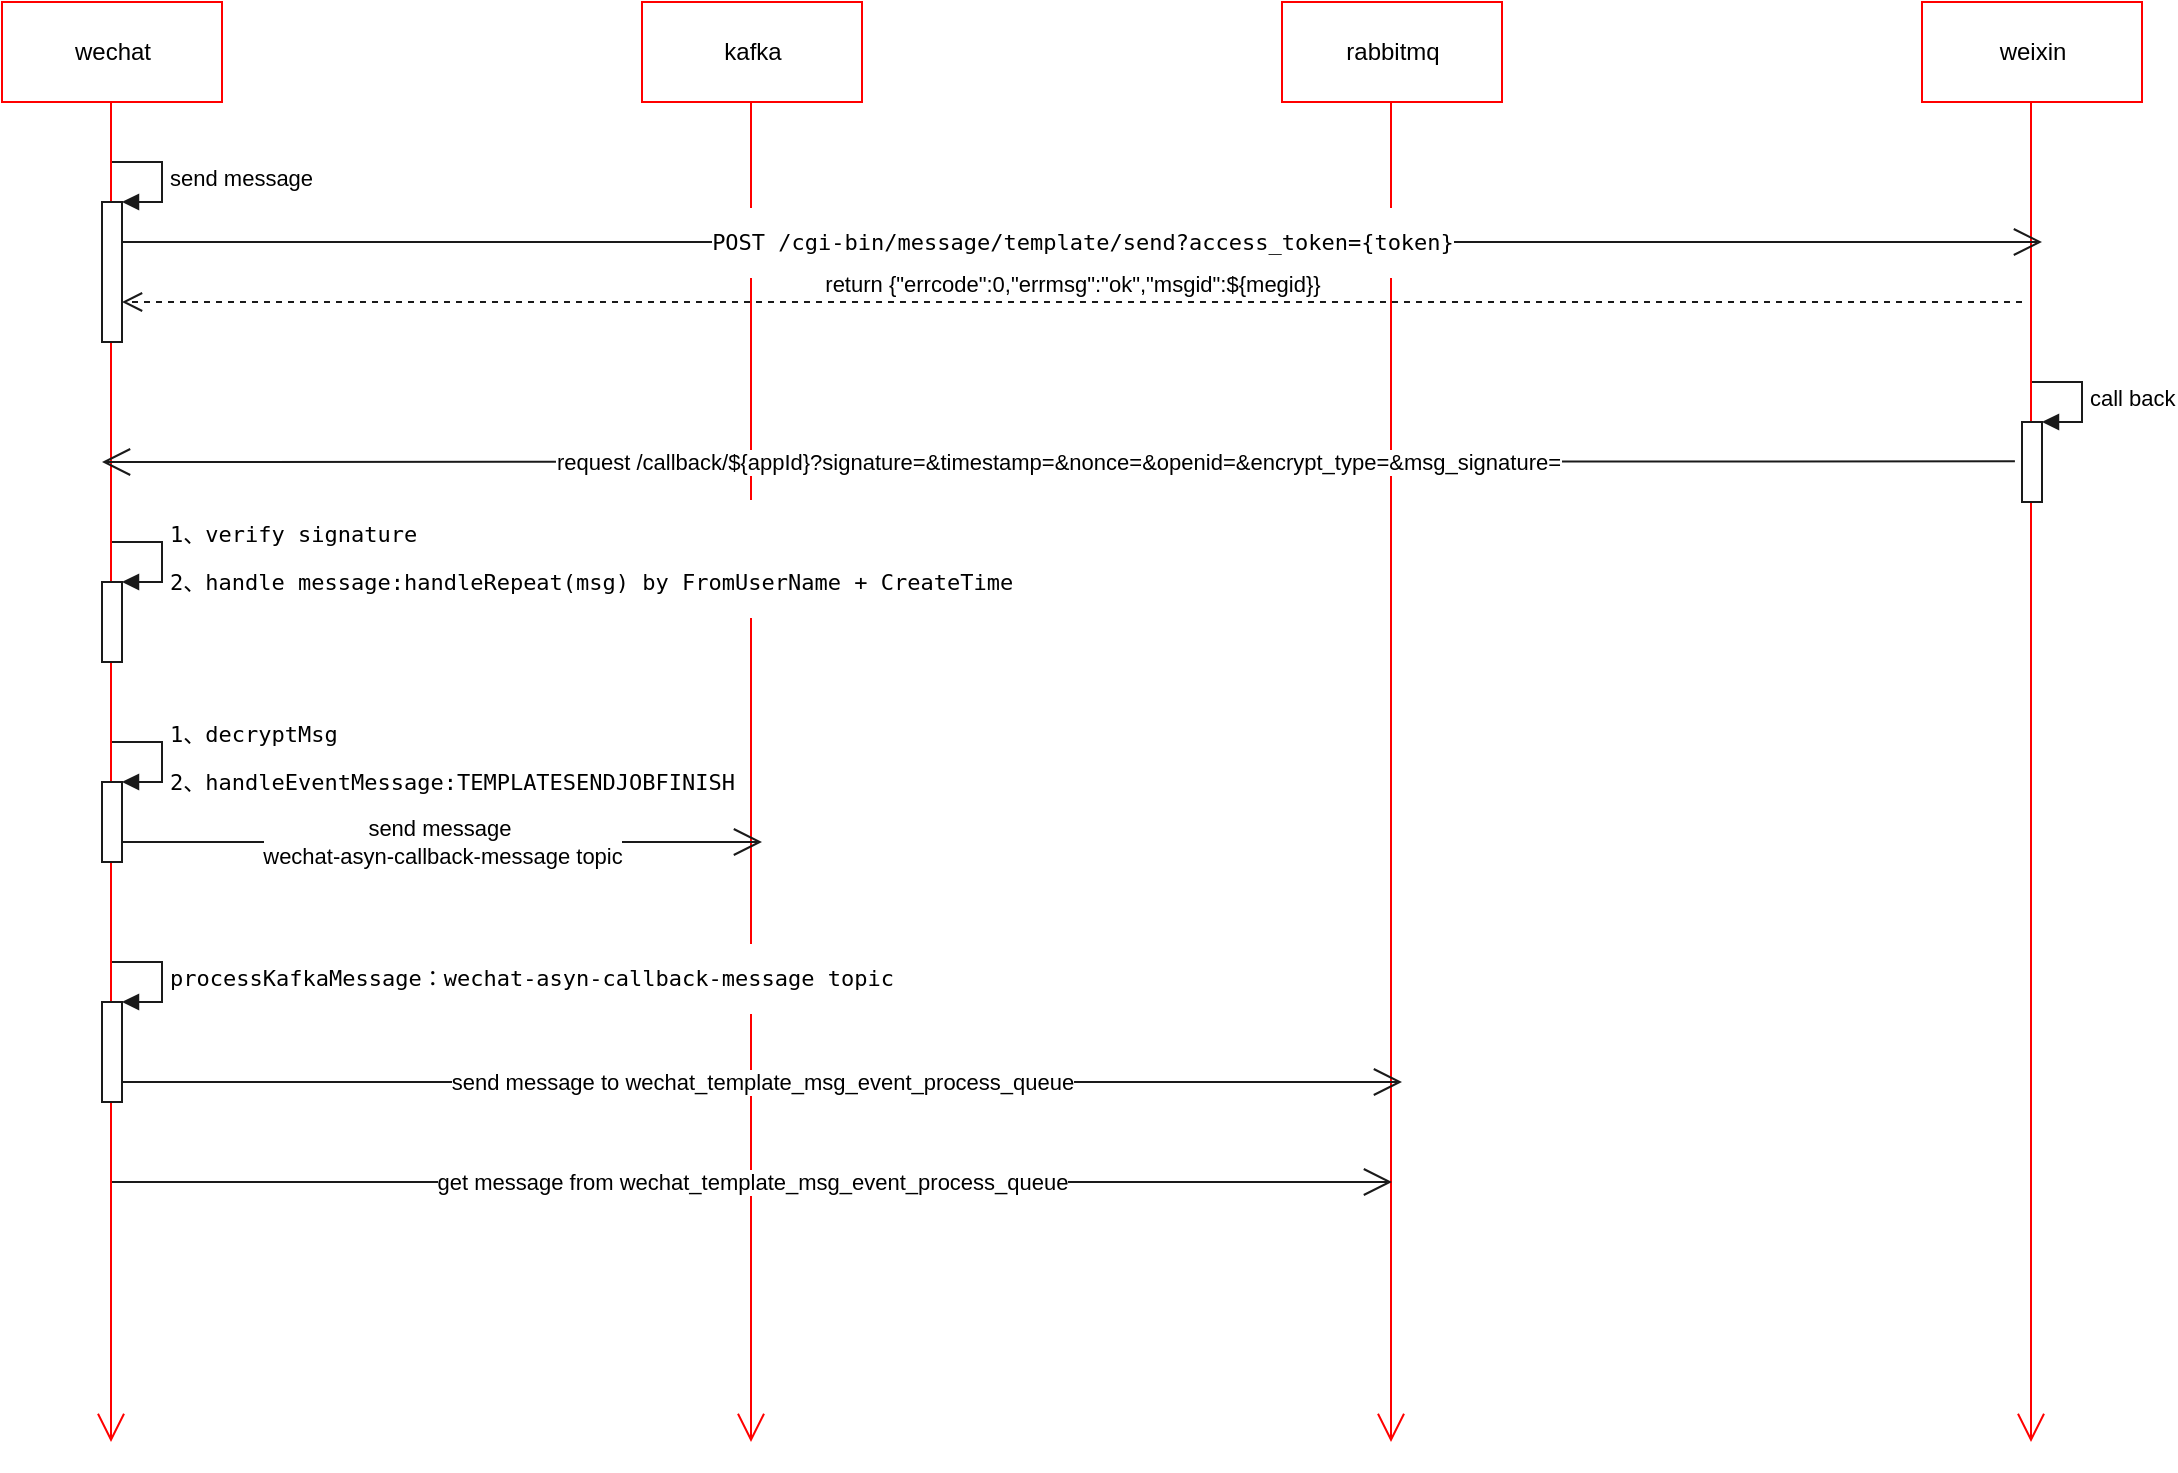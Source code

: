 <mxfile version="10.8.9" type="github"><diagram id="EohPV6OKACWr9wKaA_FD" name="Page-1"><mxGraphModel dx="969" dy="525" grid="1" gridSize="10" guides="1" tooltips="1" connect="1" arrows="1" fold="1" page="1" pageScale="1" pageWidth="827" pageHeight="1169" math="0" shadow="0"><root><mxCell id="0"/><mxCell id="1" parent="0"/><mxCell id="CVKls-YDvB6HcS2LPpo2-1" value="wechat" style="html=1;strokeColor=#FF0000;" vertex="1" parent="1"><mxGeometry x="80" y="40" width="110" height="50" as="geometry"/></mxCell><mxCell id="CVKls-YDvB6HcS2LPpo2-2" value="" style="endArrow=open;endFill=1;endSize=12;html=1;strokeColor=#FF0000;" edge="1" parent="1"><mxGeometry width="160" relative="1" as="geometry"><mxPoint x="134.5" y="90" as="sourcePoint"/><mxPoint x="134.5" y="760" as="targetPoint"/></mxGeometry></mxCell><mxCell id="CVKls-YDvB6HcS2LPpo2-3" value="kafka" style="html=1;strokeColor=#FF0000;" vertex="1" parent="1"><mxGeometry x="400" y="40" width="110" height="50" as="geometry"/></mxCell><mxCell id="CVKls-YDvB6HcS2LPpo2-4" value="" style="endArrow=open;endFill=1;endSize=12;html=1;strokeColor=#FF0000;" edge="1" parent="1"><mxGeometry width="160" relative="1" as="geometry"><mxPoint x="454.5" y="90" as="sourcePoint"/><mxPoint x="454.5" y="760" as="targetPoint"/></mxGeometry></mxCell><mxCell id="CVKls-YDvB6HcS2LPpo2-5" value="rabbitmq" style="html=1;strokeColor=#FF0000;" vertex="1" parent="1"><mxGeometry x="720" y="40" width="110" height="50" as="geometry"/></mxCell><mxCell id="CVKls-YDvB6HcS2LPpo2-6" value="" style="endArrow=open;endFill=1;endSize=12;html=1;strokeColor=#FF0000;" edge="1" parent="1"><mxGeometry width="160" relative="1" as="geometry"><mxPoint x="774.5" y="90" as="sourcePoint"/><mxPoint x="774.5" y="760" as="targetPoint"/></mxGeometry></mxCell><mxCell id="CVKls-YDvB6HcS2LPpo2-7" value="weixin" style="html=1;strokeColor=#FF0000;" vertex="1" parent="1"><mxGeometry x="1040" y="40" width="110" height="50" as="geometry"/></mxCell><mxCell id="CVKls-YDvB6HcS2LPpo2-8" value="" style="endArrow=open;endFill=1;endSize=12;html=1;strokeColor=#FF0000;" edge="1" parent="1"><mxGeometry width="160" relative="1" as="geometry"><mxPoint x="1094.5" y="90" as="sourcePoint"/><mxPoint x="1094.5" y="760" as="targetPoint"/></mxGeometry></mxCell><mxCell id="CVKls-YDvB6HcS2LPpo2-9" value="" style="html=1;points=[];perimeter=orthogonalPerimeter;strokeColor=#1A1A1A;" vertex="1" parent="1"><mxGeometry x="130" y="140" width="10" height="70" as="geometry"/></mxCell><mxCell id="CVKls-YDvB6HcS2LPpo2-10" value="send message" style="edgeStyle=orthogonalEdgeStyle;html=1;align=left;spacingLeft=2;endArrow=block;rounded=0;entryX=1;entryY=0;strokeColor=#1A1A1A;" edge="1" target="CVKls-YDvB6HcS2LPpo2-9" parent="1"><mxGeometry relative="1" as="geometry"><mxPoint x="135" y="120" as="sourcePoint"/><Array as="points"><mxPoint x="160" y="120"/></Array></mxGeometry></mxCell><mxCell id="CVKls-YDvB6HcS2LPpo2-11" value="&lt;pre&gt;POST /cgi-bin/message/template/send?access_token={token}&lt;/pre&gt;" style="endArrow=open;endFill=1;endSize=12;html=1;strokeColor=#1A1A1A;" edge="1" parent="1"><mxGeometry width="160" relative="1" as="geometry"><mxPoint x="140" y="160" as="sourcePoint"/><mxPoint x="1100" y="160" as="targetPoint"/></mxGeometry></mxCell><mxCell id="CVKls-YDvB6HcS2LPpo2-12" value="return&amp;nbsp;{&quot;errcode&quot;:0,&quot;errmsg&quot;:&quot;ok&quot;,&quot;msgid&quot;:${megid}}" style="html=1;verticalAlign=bottom;endArrow=open;dashed=1;endSize=8;strokeColor=#1A1A1A;" edge="1" parent="1" target="CVKls-YDvB6HcS2LPpo2-9"><mxGeometry relative="1" as="geometry"><mxPoint x="1090" y="190" as="sourcePoint"/><mxPoint x="1010" y="190" as="targetPoint"/></mxGeometry></mxCell><mxCell id="CVKls-YDvB6HcS2LPpo2-13" value="" style="html=1;points=[];perimeter=orthogonalPerimeter;strokeColor=#1A1A1A;" vertex="1" parent="1"><mxGeometry x="1090" y="250" width="10" height="40" as="geometry"/></mxCell><mxCell id="CVKls-YDvB6HcS2LPpo2-14" value="call back" style="edgeStyle=orthogonalEdgeStyle;html=1;align=left;spacingLeft=2;endArrow=block;rounded=0;entryX=1;entryY=0;strokeColor=#1A1A1A;" edge="1" target="CVKls-YDvB6HcS2LPpo2-13" parent="1"><mxGeometry relative="1" as="geometry"><mxPoint x="1095" y="230" as="sourcePoint"/><Array as="points"><mxPoint x="1120" y="230"/></Array></mxGeometry></mxCell><mxCell id="CVKls-YDvB6HcS2LPpo2-15" value="request /callback/${appId}?signature=&amp;amp;timestamp=&amp;amp;nonce=&amp;amp;openid=&amp;amp;encrypt_type=&amp;amp;msg_signature=" style="endArrow=open;endFill=1;endSize=12;html=1;strokeColor=#1A1A1A;exitX=-0.354;exitY=0.492;exitDx=0;exitDy=0;exitPerimeter=0;" edge="1" parent="1" source="CVKls-YDvB6HcS2LPpo2-13"><mxGeometry width="160" relative="1" as="geometry"><mxPoint x="930" y="270" as="sourcePoint"/><mxPoint x="130" y="270" as="targetPoint"/></mxGeometry></mxCell><mxCell id="CVKls-YDvB6HcS2LPpo2-16" value="" style="html=1;points=[];perimeter=orthogonalPerimeter;strokeColor=#1A1A1A;" vertex="1" parent="1"><mxGeometry x="130" y="330" width="10" height="40" as="geometry"/></mxCell><mxCell id="CVKls-YDvB6HcS2LPpo2-17" value="&lt;pre&gt;1、verify signature&lt;/pre&gt;&lt;pre&gt;2、handle message:handleRepeat(msg) by FromUserName + CreateTime&lt;/pre&gt;" style="edgeStyle=orthogonalEdgeStyle;html=1;align=left;spacingLeft=2;endArrow=block;rounded=0;entryX=1;entryY=0;strokeColor=#1A1A1A;" edge="1" target="CVKls-YDvB6HcS2LPpo2-16" parent="1"><mxGeometry relative="1" as="geometry"><mxPoint x="135" y="310" as="sourcePoint"/><Array as="points"><mxPoint x="160" y="310"/></Array></mxGeometry></mxCell><mxCell id="CVKls-YDvB6HcS2LPpo2-18" value="" style="html=1;points=[];perimeter=orthogonalPerimeter;strokeColor=#1A1A1A;" vertex="1" parent="1"><mxGeometry x="130" y="430" width="10" height="40" as="geometry"/></mxCell><mxCell id="CVKls-YDvB6HcS2LPpo2-19" value="&lt;pre&gt;1、decryptMsg&lt;/pre&gt;&lt;pre&gt;2、handleEventMessage:TEMPLATESENDJOBFINISH&lt;/pre&gt;" style="edgeStyle=orthogonalEdgeStyle;html=1;align=left;spacingLeft=2;endArrow=block;rounded=0;entryX=1;entryY=0;strokeColor=#1A1A1A;" edge="1" target="CVKls-YDvB6HcS2LPpo2-18" parent="1"><mxGeometry relative="1" as="geometry"><mxPoint x="135" y="410" as="sourcePoint"/><Array as="points"><mxPoint x="160" y="410"/></Array></mxGeometry></mxCell><mxCell id="CVKls-YDvB6HcS2LPpo2-20" value="send message&amp;nbsp;&lt;br&gt;wechat-asyn-callback-message topic" style="endArrow=open;endFill=1;endSize=12;html=1;strokeColor=#1A1A1A;" edge="1" parent="1"><mxGeometry width="160" relative="1" as="geometry"><mxPoint x="140" y="460" as="sourcePoint"/><mxPoint x="460" y="460" as="targetPoint"/></mxGeometry></mxCell><mxCell id="CVKls-YDvB6HcS2LPpo2-22" value="" style="html=1;points=[];perimeter=orthogonalPerimeter;strokeColor=#1A1A1A;" vertex="1" parent="1"><mxGeometry x="130" y="540" width="10" height="50" as="geometry"/></mxCell><mxCell id="CVKls-YDvB6HcS2LPpo2-23" value="&lt;pre&gt;processKafkaMessage：wechat-asyn-callback-message topic&lt;/pre&gt;" style="edgeStyle=orthogonalEdgeStyle;html=1;align=left;spacingLeft=2;endArrow=block;rounded=0;entryX=1;entryY=0;strokeColor=#1A1A1A;" edge="1" target="CVKls-YDvB6HcS2LPpo2-22" parent="1"><mxGeometry relative="1" as="geometry"><mxPoint x="135" y="520" as="sourcePoint"/><Array as="points"><mxPoint x="160" y="520"/></Array></mxGeometry></mxCell><mxCell id="CVKls-YDvB6HcS2LPpo2-24" value="send message to&amp;nbsp;wechat_template_msg_event_process_queue" style="endArrow=open;endFill=1;endSize=12;html=1;strokeColor=#1A1A1A;" edge="1" parent="1"><mxGeometry width="160" relative="1" as="geometry"><mxPoint x="140" y="580" as="sourcePoint"/><mxPoint x="780" y="580" as="targetPoint"/></mxGeometry></mxCell><mxCell id="CVKls-YDvB6HcS2LPpo2-25" value="get message from wechat_template_msg_event_process_queue&lt;br&gt;" style="endArrow=open;endFill=1;endSize=12;html=1;strokeColor=#1A1A1A;" edge="1" parent="1"><mxGeometry width="160" relative="1" as="geometry"><mxPoint x="135" y="630" as="sourcePoint"/><mxPoint x="775" y="630" as="targetPoint"/></mxGeometry></mxCell></root></mxGraphModel></diagram></mxfile>